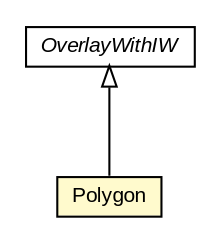 #!/usr/local/bin/dot
#
# Class diagram 
# Generated by UMLGraph version R5_6-24-gf6e263 (http://www.umlgraph.org/)
#

digraph G {
	edge [fontname="arial",fontsize=10,labelfontname="arial",labelfontsize=10];
	node [fontname="arial",fontsize=10,shape=plaintext];
	nodesep=0.25;
	ranksep=0.5;
	// org.osmdroid.views.overlay.OverlayWithIW
	c226850 [label=<<table title="org.osmdroid.views.overlay.OverlayWithIW" border="0" cellborder="1" cellspacing="0" cellpadding="2" port="p" href="./OverlayWithIW.html">
		<tr><td><table border="0" cellspacing="0" cellpadding="1">
<tr><td align="center" balign="center"><font face="arial italic"> OverlayWithIW </font></td></tr>
		</table></td></tr>
		</table>>, URL="./OverlayWithIW.html", fontname="arial", fontcolor="black", fontsize=10.0];
	// org.osmdroid.views.overlay.Polygon
	c226852 [label=<<table title="org.osmdroid.views.overlay.Polygon" border="0" cellborder="1" cellspacing="0" cellpadding="2" port="p" bgcolor="lemonChiffon" href="./Polygon.html">
		<tr><td><table border="0" cellspacing="0" cellpadding="1">
<tr><td align="center" balign="center"> Polygon </td></tr>
		</table></td></tr>
		</table>>, URL="./Polygon.html", fontname="arial", fontcolor="black", fontsize=10.0];
	//org.osmdroid.views.overlay.Polygon extends org.osmdroid.views.overlay.OverlayWithIW
	c226850:p -> c226852:p [dir=back,arrowtail=empty];
}

